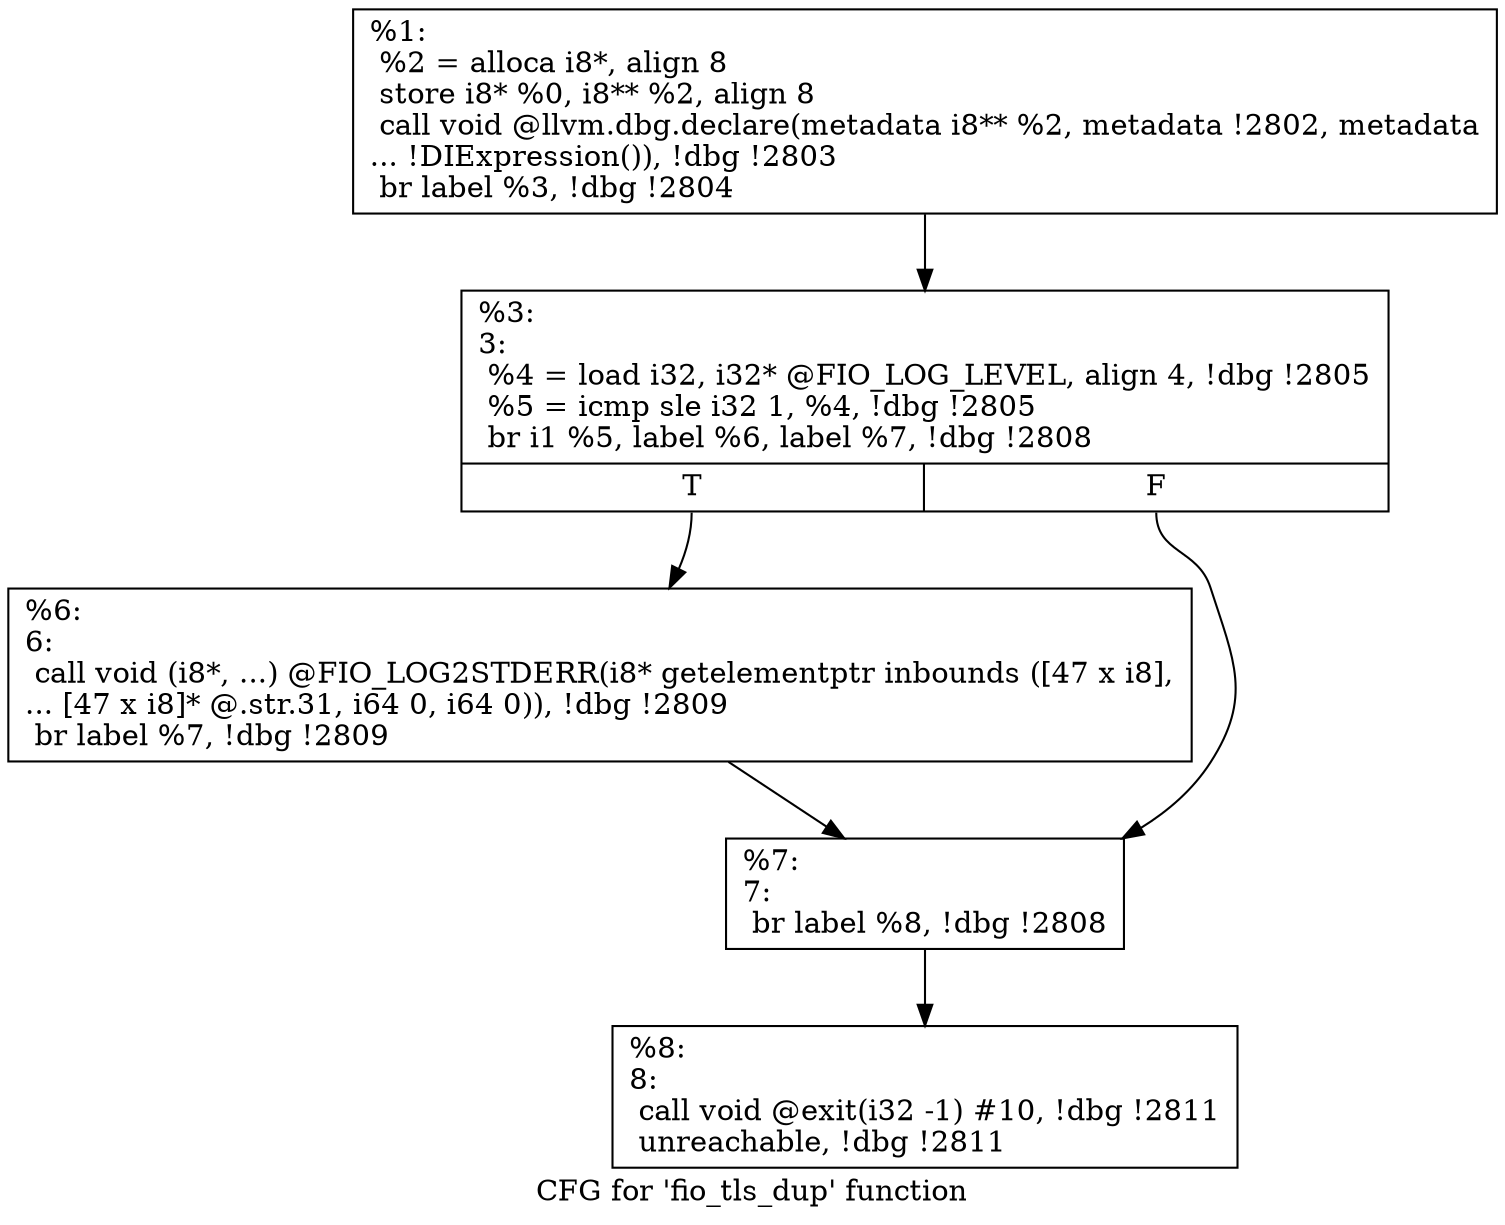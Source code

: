 digraph "CFG for 'fio_tls_dup' function" {
	label="CFG for 'fio_tls_dup' function";

	Node0x55685155a170 [shape=record,label="{%1:\l  %2 = alloca i8*, align 8\l  store i8* %0, i8** %2, align 8\l  call void @llvm.dbg.declare(metadata i8** %2, metadata !2802, metadata\l... !DIExpression()), !dbg !2803\l  br label %3, !dbg !2804\l}"];
	Node0x55685155a170 -> Node0x55685155c8e0;
	Node0x55685155c8e0 [shape=record,label="{%3:\l3:                                                \l  %4 = load i32, i32* @FIO_LOG_LEVEL, align 4, !dbg !2805\l  %5 = icmp sle i32 1, %4, !dbg !2805\l  br i1 %5, label %6, label %7, !dbg !2808\l|{<s0>T|<s1>F}}"];
	Node0x55685155c8e0:s0 -> Node0x55685155c930;
	Node0x55685155c8e0:s1 -> Node0x55685155c980;
	Node0x55685155c930 [shape=record,label="{%6:\l6:                                                \l  call void (i8*, ...) @FIO_LOG2STDERR(i8* getelementptr inbounds ([47 x i8],\l... [47 x i8]* @.str.31, i64 0, i64 0)), !dbg !2809\l  br label %7, !dbg !2809\l}"];
	Node0x55685155c930 -> Node0x55685155c980;
	Node0x55685155c980 [shape=record,label="{%7:\l7:                                                \l  br label %8, !dbg !2808\l}"];
	Node0x55685155c980 -> Node0x55685155c9d0;
	Node0x55685155c9d0 [shape=record,label="{%8:\l8:                                                \l  call void @exit(i32 -1) #10, !dbg !2811\l  unreachable, !dbg !2811\l}"];
}
